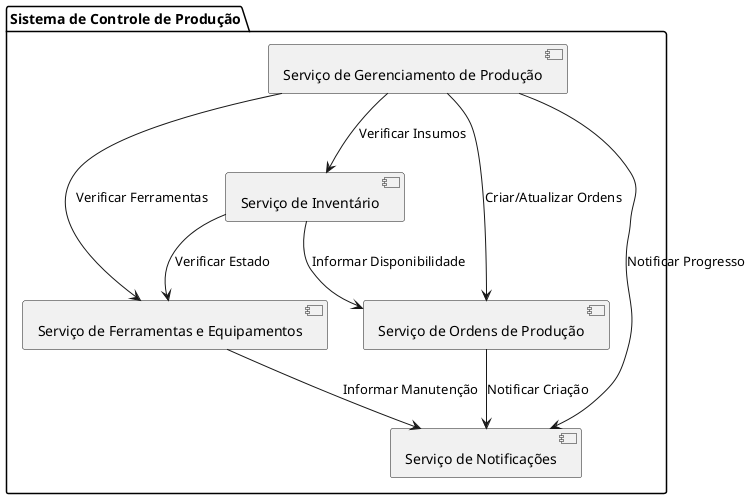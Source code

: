 @startuml
package "Sistema de Controle de Produção" {
  
  [Serviço de Gerenciamento de Produção] --> [Serviço de Inventário] : Verificar Insumos
  [Serviço de Gerenciamento de Produção] --> [Serviço de Ordens de Produção] : Criar/Atualizar Ordens
  [Serviço de Gerenciamento de Produção] --> [Serviço de Ferramentas e Equipamentos] : Verificar Ferramentas
  [Serviço de Gerenciamento de Produção] --> [Serviço de Notificações] : Notificar Progresso
  
  [Serviço de Inventário] --> [Serviço de Ferramentas e Equipamentos] : Verificar Estado
  [Serviço de Inventário] --> [Serviço de Ordens de Produção] : Informar Disponibilidade
  
  [Serviço de Ordens de Produção] --> [Serviço de Notificações] : Notificar Criação
  
  [Serviço de Ferramentas e Equipamentos] --> [Serviço de Notificações] : Informar Manutenção
}
@enduml

